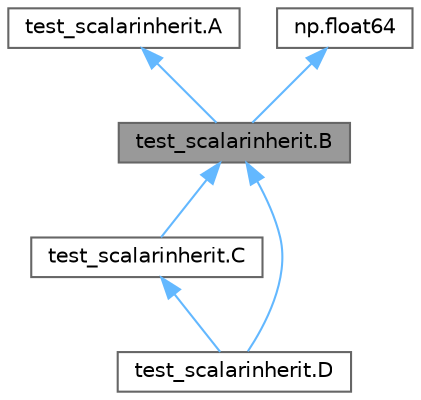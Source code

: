 digraph "test_scalarinherit.B"
{
 // LATEX_PDF_SIZE
  bgcolor="transparent";
  edge [fontname=Helvetica,fontsize=10,labelfontname=Helvetica,labelfontsize=10];
  node [fontname=Helvetica,fontsize=10,shape=box,height=0.2,width=0.4];
  Node1 [id="Node000001",label="test_scalarinherit.B",height=0.2,width=0.4,color="gray40", fillcolor="grey60", style="filled", fontcolor="black",tooltip=" "];
  Node2 -> Node1 [id="edge6_Node000001_Node000002",dir="back",color="steelblue1",style="solid",tooltip=" "];
  Node2 [id="Node000002",label="test_scalarinherit.A",height=0.2,width=0.4,color="gray40", fillcolor="white", style="filled",URL="$classtest__scalarinherit_1_1A.html",tooltip=" "];
  Node3 -> Node1 [id="edge7_Node000001_Node000003",dir="back",color="steelblue1",style="solid",tooltip=" "];
  Node3 [id="Node000003",label="np.float64",height=0.2,width=0.4,color="gray40", fillcolor="white", style="filled",tooltip=" "];
  Node1 -> Node4 [id="edge8_Node000001_Node000004",dir="back",color="steelblue1",style="solid",tooltip=" "];
  Node4 [id="Node000004",label="test_scalarinherit.C",height=0.2,width=0.4,color="gray40", fillcolor="white", style="filled",URL="$classtest__scalarinherit_1_1C.html",tooltip=" "];
  Node4 -> Node5 [id="edge9_Node000004_Node000005",dir="back",color="steelblue1",style="solid",tooltip=" "];
  Node5 [id="Node000005",label="test_scalarinherit.D",height=0.2,width=0.4,color="gray40", fillcolor="white", style="filled",URL="$classtest__scalarinherit_1_1D.html",tooltip=" "];
  Node1 -> Node5 [id="edge10_Node000001_Node000005",dir="back",color="steelblue1",style="solid",tooltip=" "];
}

